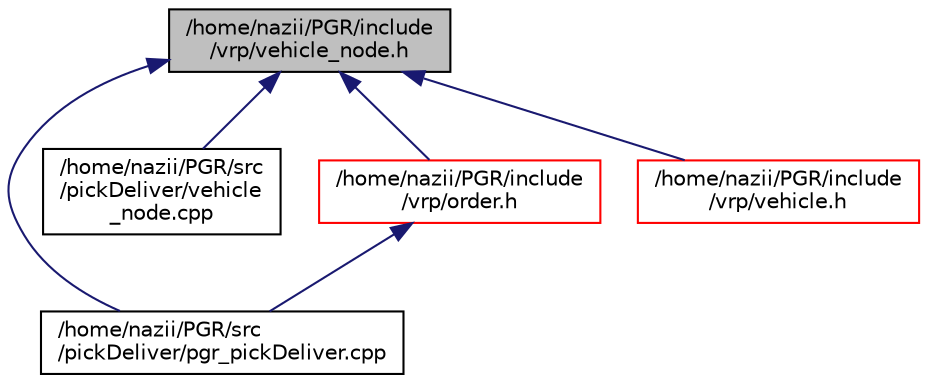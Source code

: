 digraph "/home/nazii/PGR/include/vrp/vehicle_node.h"
{
  edge [fontname="Helvetica",fontsize="10",labelfontname="Helvetica",labelfontsize="10"];
  node [fontname="Helvetica",fontsize="10",shape=record];
  Node22 [label="/home/nazii/PGR/include\l/vrp/vehicle_node.h",height=0.2,width=0.4,color="black", fillcolor="grey75", style="filled", fontcolor="black"];
  Node22 -> Node23 [dir="back",color="midnightblue",fontsize="10",style="solid",fontname="Helvetica"];
  Node23 [label="/home/nazii/PGR/src\l/pickDeliver/pgr_pickDeliver.cpp",height=0.2,width=0.4,color="black", fillcolor="white", style="filled",URL="$pgr__pickDeliver_8cpp.html"];
  Node22 -> Node24 [dir="back",color="midnightblue",fontsize="10",style="solid",fontname="Helvetica"];
  Node24 [label="/home/nazii/PGR/src\l/pickDeliver/vehicle\l_node.cpp",height=0.2,width=0.4,color="black", fillcolor="white", style="filled",URL="$vehicle__node_8cpp.html"];
  Node22 -> Node25 [dir="back",color="midnightblue",fontsize="10",style="solid",fontname="Helvetica"];
  Node25 [label="/home/nazii/PGR/include\l/vrp/order.h",height=0.2,width=0.4,color="red", fillcolor="white", style="filled",URL="$order_8h.html"];
  Node25 -> Node23 [dir="back",color="midnightblue",fontsize="10",style="solid",fontname="Helvetica"];
  Node22 -> Node46 [dir="back",color="midnightblue",fontsize="10",style="solid",fontname="Helvetica"];
  Node46 [label="/home/nazii/PGR/include\l/vrp/vehicle.h",height=0.2,width=0.4,color="red", fillcolor="white", style="filled",URL="$vehicle_8h.html"];
}
